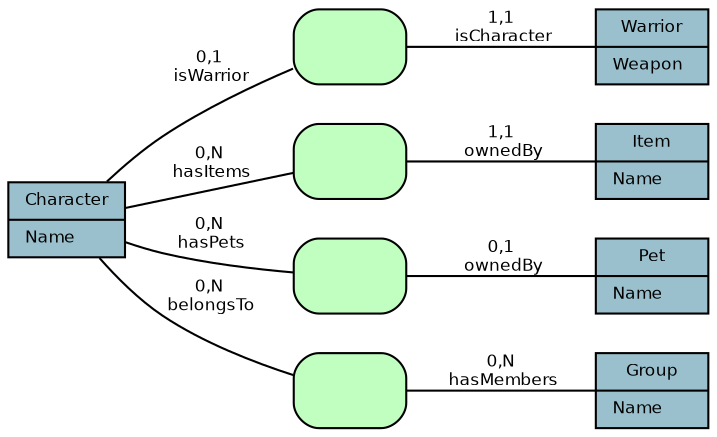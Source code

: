 graph ER {
    rankdir = LR
    fontname = "Bitstream Vera Sans"
    fontsize = 8

    node [
        fontname = "Bitstream Vera Sans"
        fontsize = 8
        shape = "record"
        style = "filled"
        fillcolor="lightblue3"
    ]

    edge [
        fontname = "Bitstream Vera Sans"
        fontsize = 8
    ]
    
    Character [
        label = "Character|\
        Name\l"
    ]
    
    Warrior [
        label = "Warrior|\
        Weapon\l"
    ]
    
    Item [
        label = "Item|\
        Name\l"
    ]
    
    Group [
        label = "Group|\
        Name\l"
    ]
    
    Pet [
        label = "Pet|\
        Name\l"
    ]
    
    
    
    isWarrior [
        label = ""
        shape = "Mrecord"
        fillcolor="darkseagreen1"
    ]
    
    Character -- isWarrior [label="0,1\n isWarrior"]
    isWarrior -- Warrior [label="1,1\n isCharacter"]
    
    
    
    hasItems [
        label = ""
        shape = "Mrecord"
        fillcolor="darkseagreen1"
    ]
    
    Character -- hasItems [label="0,N\n hasItems"]
    hasItems -- Item [label="1,1\n ownedBy"]
    
    
    
    hasPets [
        label = ""
        shape = "Mrecord"
        fillcolor="darkseagreen1"
    ]
    
    Character -- hasPets [label="0,N\n hasPets"]
    hasPets -- Pet [label="0,1\n ownedBy"]
    
    
    
    belongsTo [
        label = ""
        shape = "Mrecord"
        fillcolor="darkseagreen1"
    ]
    
    Character -- belongsTo [label="0,N\n belongsTo"]
    belongsTo -- Group [label="0,N\n hasMembers"]
}